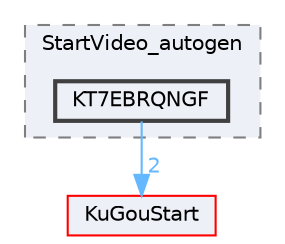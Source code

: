 digraph "KT7EBRQNGF"
{
 // LATEX_PDF_SIZE
  bgcolor="transparent";
  edge [fontname=Helvetica,fontsize=10,labelfontname=Helvetica,labelfontsize=10];
  node [fontname=Helvetica,fontsize=10,shape=box,height=0.2,width=0.4];
  compound=true
  subgraph clusterdir_ca23c7db7bad3cd4cd28821ffba12cfd {
    graph [ bgcolor="#edf0f7", pencolor="grey50", label="StartVideo_autogen", fontname=Helvetica,fontsize=10 style="filled,dashed", URL="dir_ca23c7db7bad3cd4cd28821ffba12cfd.html",tooltip=""]
  dir_54d0566f2dbce44b8743fc487566b0e1 [label="KT7EBRQNGF", fillcolor="#edf0f7", color="grey25", style="filled,bold", URL="dir_54d0566f2dbce44b8743fc487566b0e1.html",tooltip=""];
  }
  dir_e60601b218beddc6af0778ac41ea9cb2 [label="KuGouStart", fillcolor="#edf0f7", color="red", style="filled", URL="dir_e60601b218beddc6af0778ac41ea9cb2.html",tooltip=""];
  dir_54d0566f2dbce44b8743fc487566b0e1->dir_e60601b218beddc6af0778ac41ea9cb2 [headlabel="2", labeldistance=1.5 headhref="dir_000166_000172.html" href="dir_000166_000172.html" color="steelblue1" fontcolor="steelblue1"];
}
